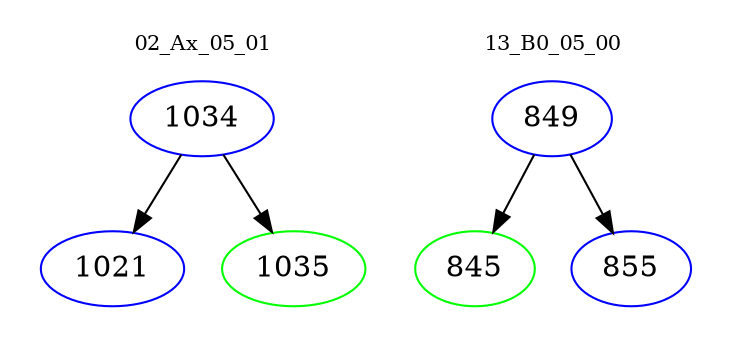 digraph{
subgraph cluster_0 {
color = white
label = "02_Ax_05_01";
fontsize=10;
T0_1034 [label="1034", color="blue"]
T0_1034 -> T0_1021 [color="black"]
T0_1021 [label="1021", color="blue"]
T0_1034 -> T0_1035 [color="black"]
T0_1035 [label="1035", color="green"]
}
subgraph cluster_1 {
color = white
label = "13_B0_05_00";
fontsize=10;
T1_849 [label="849", color="blue"]
T1_849 -> T1_845 [color="black"]
T1_845 [label="845", color="green"]
T1_849 -> T1_855 [color="black"]
T1_855 [label="855", color="blue"]
}
}
